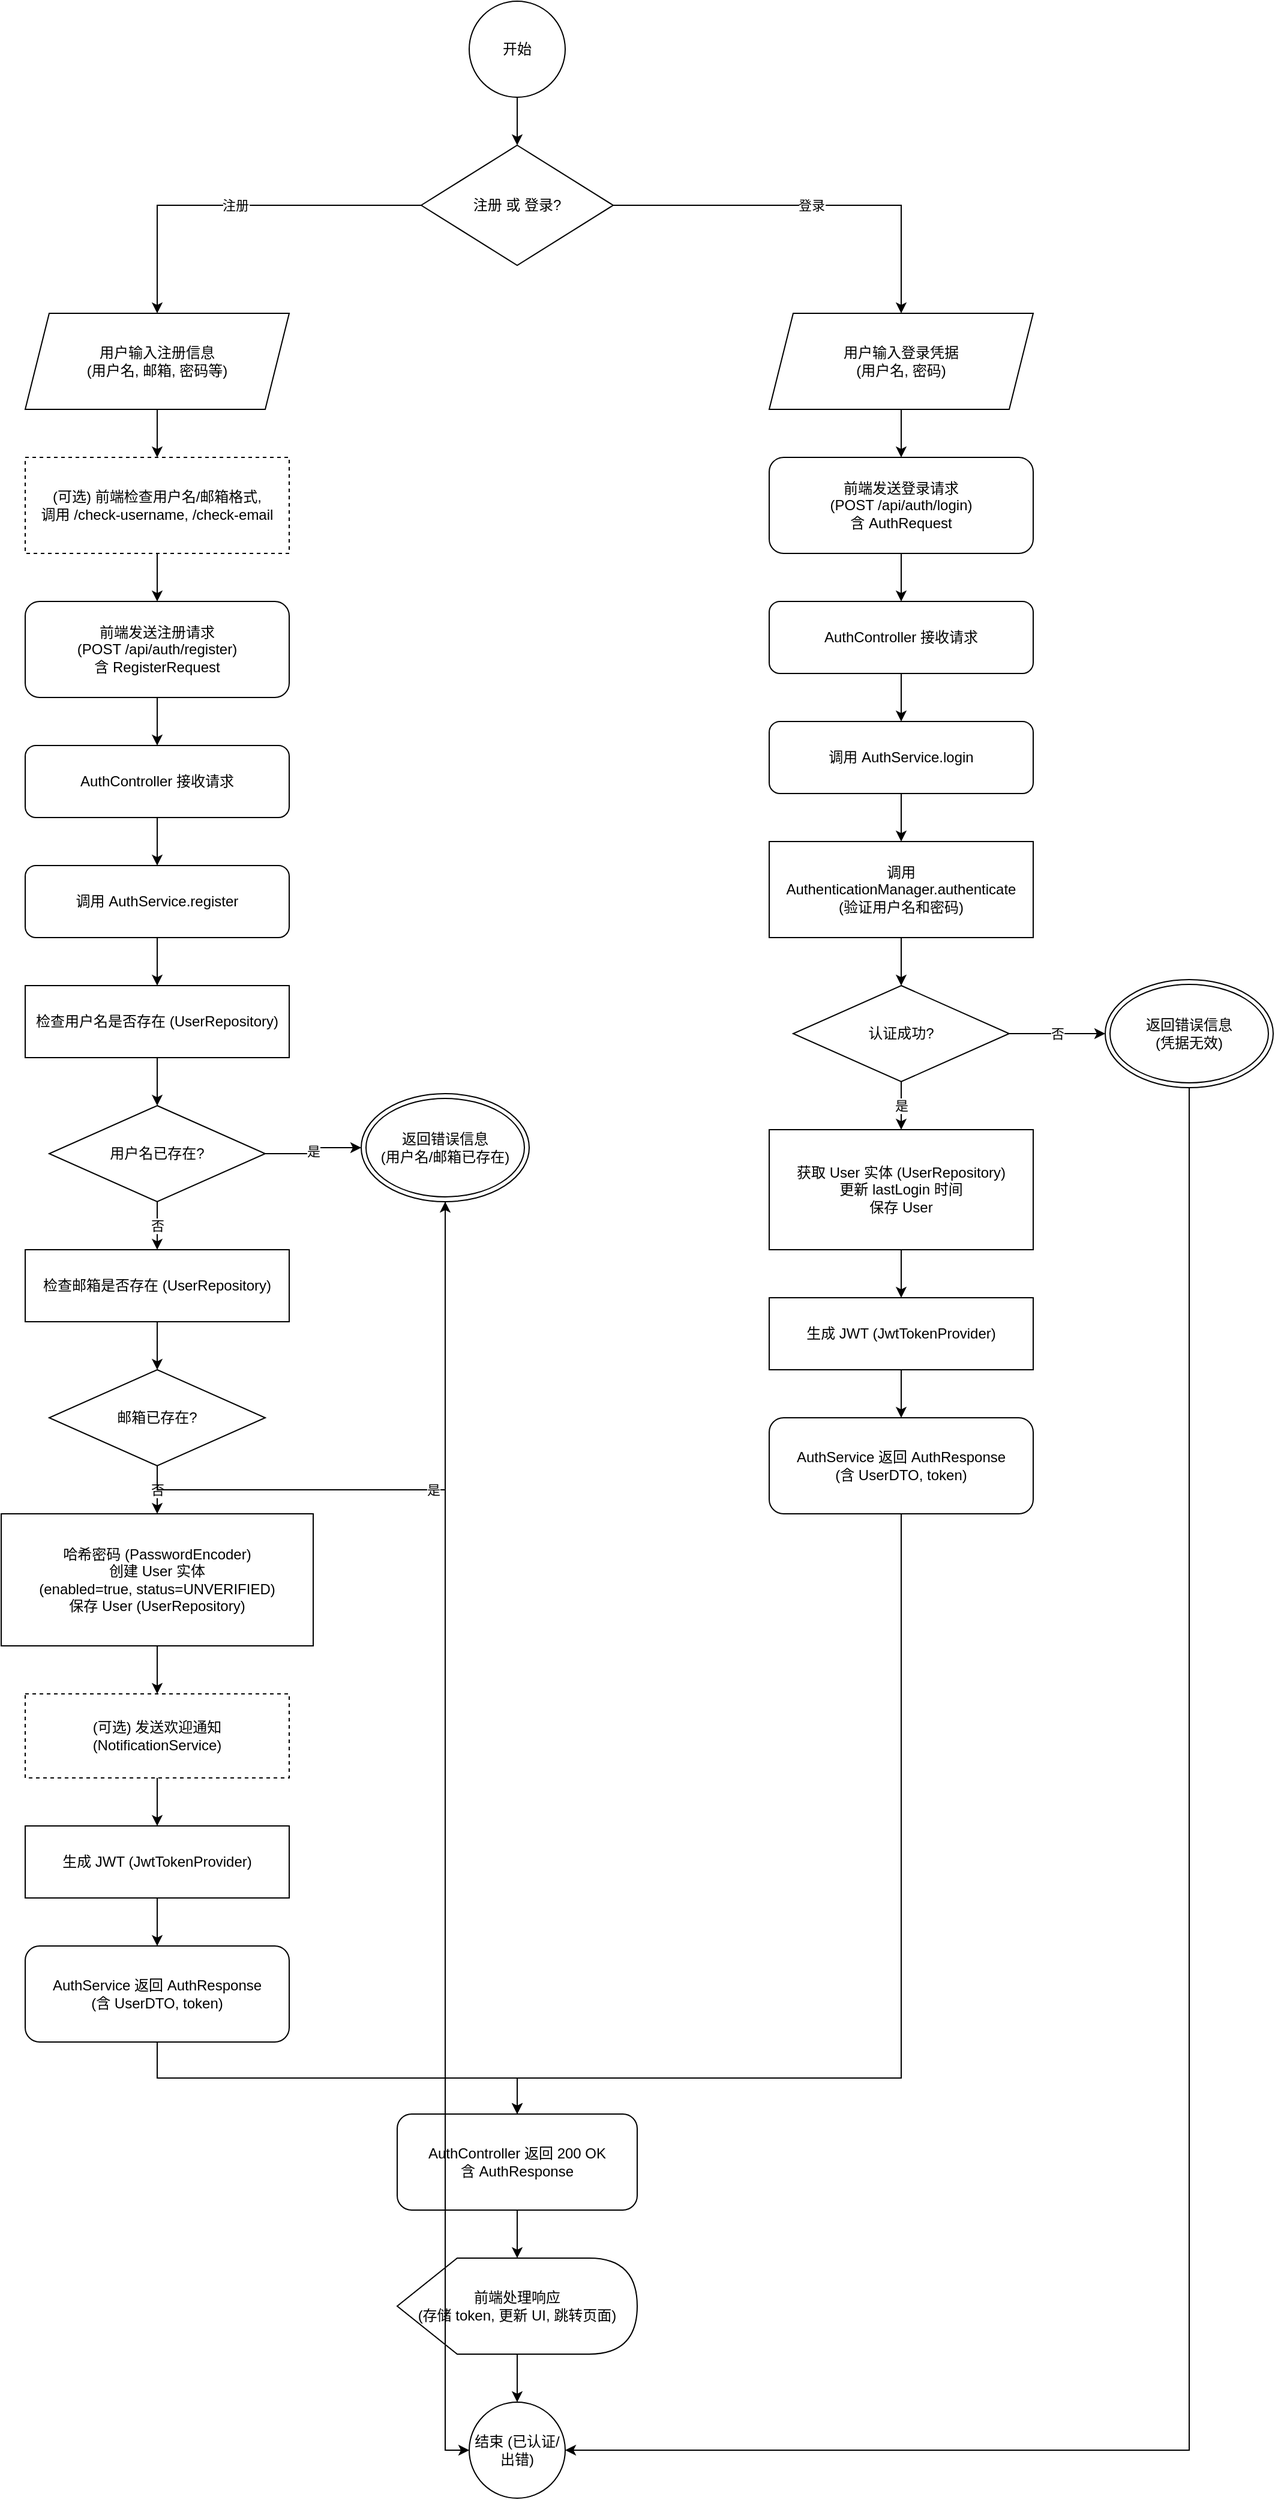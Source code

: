 <mxfile version="22.0.0" type="device">
  <diagram id="flowchart_reg_login_id" name="User Registration &amp; Login Flowchart">
    <mxGraphModel dx="1800" dy="1100" grid="1" gridSize="10" guides="1" tooltips="1" connect="1" arrows="1" fold="1" page="1" pageScale="1" pageWidth="1169" pageHeight="1654" math="0" shadow="0">
      <root>
        <mxCell id="0" />
        <mxCell id="1" parent="0" />

        <!-- Start Event -->
        <mxCell id="start" value="开始" style="ellipse;whiteSpace=wrap;html=1;aspect=fixed;" vertex="1" parent="1">
          <mxGeometry x="550" y="40" width="80" height="80" as="geometry" />
        </mxCell>

        <!-- Decision: Register or Login -->
        <mxCell id="decision_reg_login" value="注册 或 登录?" style="rhombus;whiteSpace=wrap;html=1;" vertex="1" parent="1">
          <mxGeometry x="510" y="160" width="160" height="100" as="geometry" />
        </mxCell>
        <mxCell id="edge_start_decision" value="" style="edgeStyle=orthogonalEdgeStyle;rounded=0;orthogonalLoop=1;jettySize=auto;html=1;" edge="1" parent="1" source="start" target="decision_reg_login">
          <mxGeometry relative="1" as="geometry" />
        </mxCell>

        <!-- === REGISTER PATH === -->

        <mxCell id="reg_input" value="用户输入注册信息&#xa;(用户名, 邮箱, 密码等)" style="shape=parallelogram;perimeter=parallelogramPerimeter;whiteSpace=wrap;html=1;fixedSize=1;" vertex="1" parent="1">
          <mxGeometry x="180" y="300" width="220" height="80" as="geometry" />
        </mxCell>
        <mxCell id="edge_decision_reg" value="注册" style="edgeStyle=orthogonalEdgeStyle;rounded=0;orthogonalLoop=1;jettySize=auto;html=1;entryX=0.5;entryY=0;entryDx=0;entryDy=0;" edge="1" parent="1" source="decision_reg_login" target="reg_input">
          <mxGeometry relative="1" as="geometry">
            <mxPoint x="510" y="210" as="sourcePoint" />
             <Array as="points">
              <mxPoint x="290" y="210" />
            </Array>
          </mxGeometry>
        </mxCell>

        <mxCell id="reg_frontend_check" value="(可选) 前端检查用户名/邮箱格式,&#xa;调用 /check-username, /check-email" style="process;whiteSpace=wrap;html=1;backgroundOutline=1;dashed=1;" vertex="1" parent="1">
            <mxGeometry x="180" y="420" width="220" height="80" as="geometry" />
        </mxCell>
        <mxCell id="edge_input_fecheck" value="" style="edgeStyle=orthogonalEdgeStyle;rounded=0;orthogonalLoop=1;jettySize=auto;html=1;" edge="1" parent="1" source="reg_input" target="reg_frontend_check">
            <mxGeometry relative="1" as="geometry" />
        </mxCell>

        <mxCell id="reg_send_request" value="前端发送注册请求&#xa;(POST /api/auth/register)&#xa;含 RegisterRequest" style="rounded=1;whiteSpace=wrap;html=1;" vertex="1" parent="1">
          <mxGeometry x="180" y="540" width="220" height="80" as="geometry" />
        </mxCell>
         <mxCell id="edge_fecheck_send" value="" style="edgeStyle=orthogonalEdgeStyle;rounded=0;orthogonalLoop=1;jettySize=auto;html=1;" edge="1" parent="1" source="reg_frontend_check" target="reg_send_request">
            <mxGeometry relative="1" as="geometry" />
        </mxCell>

        <mxCell id="reg_controller" value="AuthController 接收请求" style="rounded=1;whiteSpace=wrap;html=1;" vertex="1" parent="1">
          <mxGeometry x="180" y="660" width="220" height="60" as="geometry" />
        </mxCell>
         <mxCell id="edge_send_controller_r" value="" style="edgeStyle=orthogonalEdgeStyle;rounded=0;orthogonalLoop=1;jettySize=auto;html=1;" edge="1" parent="1" source="reg_send_request" target="reg_controller">
            <mxGeometry relative="1" as="geometry" />
        </mxCell>

        <mxCell id="reg_call_service" value="调用 AuthService.register" style="rounded=1;whiteSpace=wrap;html=1;" vertex="1" parent="1">
            <mxGeometry x="180" y="760" width="220" height="60" as="geometry" />
        </mxCell>
         <mxCell id="edge_controller_call_r" value="" style="edgeStyle=orthogonalEdgeStyle;rounded=0;orthogonalLoop=1;jettySize=auto;html=1;" edge="1" parent="1" source="reg_controller" target="reg_call_service">
            <mxGeometry relative="1" as="geometry" />
        </mxCell>

        <mxCell id="reg_service_check_user" value="检查用户名是否存在 (UserRepository)" style="process;whiteSpace=wrap;html=1;backgroundOutline=1;" vertex="1" parent="1">
          <mxGeometry x="180" y="860" width="220" height="60" as="geometry" />
        </mxCell>
         <mxCell id="edge_call_checkuser" value="" style="edgeStyle=orthogonalEdgeStyle;rounded=0;orthogonalLoop=1;jettySize=auto;html=1;" edge="1" parent="1" source="reg_call_service" target="reg_service_check_user">
            <mxGeometry relative="1" as="geometry" />
        </mxCell>

        <mxCell id="reg_decision_user_exists" value="用户名已存在?" style="rhombus;whiteSpace=wrap;html=1;" vertex="1" parent="1">
          <mxGeometry x="200" y="960" width="180" height="80" as="geometry" />
        </mxCell>
        <mxCell id="edge_check_decision_user" value="" style="edgeStyle=orthogonalEdgeStyle;rounded=0;orthogonalLoop=1;jettySize=auto;html=1;" edge="1" parent="1" source="reg_service_check_user" target="reg_decision_user_exists">
            <mxGeometry relative="1" as="geometry" />
        </mxCell>

        <mxCell id="reg_service_check_email" value="检查邮箱是否存在 (UserRepository)" style="process;whiteSpace=wrap;html=1;backgroundOutline=1;" vertex="1" parent="1">
          <mxGeometry x="180" y="1080" width="220" height="60" as="geometry" />
        </mxCell>
        <mxCell id="edge_decision_checkemail" value="否" style="edgeStyle=orthogonalEdgeStyle;rounded=0;orthogonalLoop=1;jettySize=auto;html=1;" edge="1" parent="1" source="reg_decision_user_exists" target="reg_service_check_email">
            <mxGeometry relative="1" as="geometry" />
        </mxCell>

        <mxCell id="reg_decision_email_exists" value="邮箱已存在?" style="rhombus;whiteSpace=wrap;html=1;" vertex="1" parent="1">
          <mxGeometry x="200" y="1180" width="180" height="80" as="geometry" />
        </mxCell>
        <mxCell id="edge_check_decision_email" value="" style="edgeStyle=orthogonalEdgeStyle;rounded=0;orthogonalLoop=1;jettySize=auto;html=1;" edge="1" parent="1" source="reg_service_check_email" target="reg_decision_email_exists">
            <mxGeometry relative="1" as="geometry" />
        </mxCell>

        <mxCell id="reg_service_process" value="哈希密码 (PasswordEncoder)&#xa;创建 User 实体&#xa;(enabled=true, status=UNVERIFIED)&#xa;保存 User (UserRepository)" style="process;whiteSpace=wrap;html=1;backgroundOutline=1;" vertex="1" parent="1">
          <mxGeometry x="160" y="1300" width="260" height="110" as="geometry" />
        </mxCell>
         <mxCell id="edge_decision_process" value="否" style="edgeStyle=orthogonalEdgeStyle;rounded=0;orthogonalLoop=1;jettySize=auto;html=1;" edge="1" parent="1" source="reg_decision_email_exists" target="reg_service_process">
            <mxGeometry relative="1" as="geometry" />
        </mxCell>

         <mxCell id="reg_service_notify" value="(可选) 发送欢迎通知 (NotificationService)" style="process;whiteSpace=wrap;html=1;backgroundOutline=1;dashed=1;" vertex="1" parent="1">
          <mxGeometry x="180" y="1450" width="220" height="70" as="geometry" />
        </mxCell>
        <mxCell id="edge_process_notify" value="" style="edgeStyle=orthogonalEdgeStyle;rounded=0;orthogonalLoop=1;jettySize=auto;html=1;" edge="1" parent="1" source="reg_service_process" target="reg_service_notify">
            <mxGeometry relative="1" as="geometry" />
        </mxCell>

        <mxCell id="reg_service_token" value="生成 JWT (JwtTokenProvider)" style="process;whiteSpace=wrap;html=1;backgroundOutline=1;" vertex="1" parent="1">
          <mxGeometry x="180" y="1560" width="220" height="60" as="geometry" />
        </mxCell>
        <mxCell id="edge_notify_token" value="" style="edgeStyle=orthogonalEdgeStyle;rounded=0;orthogonalLoop=1;jettySize=auto;html=1;" edge="1" parent="1" source="reg_service_notify" target="reg_service_token">
            <mxGeometry relative="1" as="geometry" />
        </mxCell>

        <mxCell id="reg_return_success" value="AuthService 返回 AuthResponse&#xa;(含 UserDTO, token)" style="rounded=1;whiteSpace=wrap;html=1;" vertex="1" parent="1">
          <mxGeometry x="180" y="1660" width="220" height="80" as="geometry" />
        </mxCell>
        <mxCell id="edge_token_return" value="" style="edgeStyle=orthogonalEdgeStyle;rounded=0;orthogonalLoop=1;jettySize=auto;html=1;" edge="1" parent="1" source="reg_service_token" target="reg_return_success">
            <mxGeometry relative="1" as="geometry" />
        </mxCell>

        <!-- Error Handling for Register -->
        <mxCell id="reg_error" value="返回错误信息&#xa;(用户名/邮箱已存在)" style="ellipse;shape=doubleEllipse;whiteSpace=wrap;html=1;" vertex="1" parent="1">
            <mxGeometry x="460" y="950" width="140" height="90" as="geometry" />
        </mxCell>
         <mxCell id="edge_userexists_error" value="是" style="edgeStyle=orthogonalEdgeStyle;rounded=0;orthogonalLoop=1;jettySize=auto;html=1;" edge="1" parent="1" source="reg_decision_user_exists" target="reg_error">
            <mxGeometry relative="1" as="geometry" />
        </mxCell>
        <mxCell id="edge_emailexists_error" value="是" style="edgeStyle=orthogonalEdgeStyle;rounded=0;orthogonalLoop=1;jettySize=auto;html=1;entryX=0.5;entryY=1;entryDx=0;entryDy=0;" edge="1" parent="1" source="reg_decision_email_exists" target="reg_error">
            <mxGeometry relative="1" as="geometry">
                <mxPoint x="290" y="1270" as="sourcePoint"/>
                 <Array as="points">
                    <mxPoint x="290" y="1280" />
                    <mxPoint x="530" y="1280" />
                    <mxPoint x="530" y="1040" />
                </Array>
            </mxGeometry>
        </mxCell>

        <!-- === LOGIN PATH === -->
        
        <mxCell id="login_input" value="用户输入登录凭据&#xa;(用户名, 密码)" style="shape=parallelogram;perimeter=parallelogramPerimeter;whiteSpace=wrap;html=1;fixedSize=1;" vertex="1" parent="1">
          <mxGeometry x="800" y="300" width="220" height="80" as="geometry" />
        </mxCell>
        <mxCell id="edge_decision_login" value="登录" style="edgeStyle=orthogonalEdgeStyle;rounded=0;orthogonalLoop=1;jettySize=auto;html=1;entryX=0.5;entryY=0;entryDx=0;entryDy=0;" edge="1" parent="1" source="decision_reg_login" target="login_input">
          <mxGeometry relative="1" as="geometry">
             <mxPoint x="670" y="210" as="sourcePoint" />
              <Array as="points">
                  <mxPoint x="910" y="210" />
              </Array>
          </mxGeometry>
        </mxCell>

        <mxCell id="login_send_request" value="前端发送登录请求&#xa;(POST /api/auth/login)&#xa;含 AuthRequest" style="rounded=1;whiteSpace=wrap;html=1;" vertex="1" parent="1">
          <mxGeometry x="800" y="420" width="220" height="80" as="geometry" />
        </mxCell>
         <mxCell id="edge_input_send_l" value="" style="edgeStyle=orthogonalEdgeStyle;rounded=0;orthogonalLoop=1;jettySize=auto;html=1;" edge="1" parent="1" source="login_input" target="login_send_request">
          <mxGeometry relative="1" as="geometry" />
        </mxCell>

         <mxCell id="login_controller" value="AuthController 接收请求" style="rounded=1;whiteSpace=wrap;html=1;" vertex="1" parent="1">
          <mxGeometry x="800" y="540" width="220" height="60" as="geometry" />
        </mxCell>
         <mxCell id="edge_send_controller_l" value="" style="edgeStyle=orthogonalEdgeStyle;rounded=0;orthogonalLoop=1;jettySize=auto;html=1;" edge="1" parent="1" source="login_send_request" target="login_controller">
            <mxGeometry relative="1" as="geometry" />
        </mxCell>

        <mxCell id="login_call_service" value="调用 AuthService.login" style="rounded=1;whiteSpace=wrap;html=1;" vertex="1" parent="1">
            <mxGeometry x="800" y="640" width="220" height="60" as="geometry" />
        </mxCell>
         <mxCell id="edge_controller_call_l" value="" style="edgeStyle=orthogonalEdgeStyle;rounded=0;orthogonalLoop=1;jettySize=auto;html=1;" edge="1" parent="1" source="login_controller" target="login_call_service">
            <mxGeometry relative="1" as="geometry" />
        </mxCell>
        
         <mxCell id="login_service_auth" value="调用 AuthenticationManager.authenticate&#xa;(验证用户名和密码)" style="process;whiteSpace=wrap;html=1;backgroundOutline=1;" vertex="1" parent="1">
          <mxGeometry x="800" y="740" width="220" height="80" as="geometry" />
        </mxCell>
        <mxCell id="edge_call_auth" value="" style="edgeStyle=orthogonalEdgeStyle;rounded=0;orthogonalLoop=1;jettySize=auto;html=1;" edge="1" parent="1" source="login_call_service" target="login_service_auth">
            <mxGeometry relative="1" as="geometry" />
        </mxCell>
        
        <mxCell id="login_decision_auth_ok" value="认证成功?" style="rhombus;whiteSpace=wrap;html=1;" vertex="1" parent="1">
          <mxGeometry x="820" y="860" width="180" height="80" as="geometry" />
        </mxCell>
        <mxCell id="edge_auth_decision" value="" style="edgeStyle=orthogonalEdgeStyle;rounded=0;orthogonalLoop=1;jettySize=auto;html=1;" edge="1" parent="1" source="login_service_auth" target="login_decision_auth_ok">
            <mxGeometry relative="1" as="geometry" />
        </mxCell>
        
        <mxCell id="login_service_get_user" value="获取 User 实体 (UserRepository)&#xa;更新 lastLogin 时间&#xa;保存 User" style="process;whiteSpace=wrap;html=1;backgroundOutline=1;" vertex="1" parent="1">
          <mxGeometry x="800" y="980" width="220" height="100" as="geometry" />
        </mxCell>
         <mxCell id="edge_decision_getuser" value="是" style="edgeStyle=orthogonalEdgeStyle;rounded=0;orthogonalLoop=1;jettySize=auto;html=1;" edge="1" parent="1" source="login_decision_auth_ok" target="login_service_get_user">
            <mxGeometry relative="1" as="geometry" />
        </mxCell>
        
         <mxCell id="login_service_token" value="生成 JWT (JwtTokenProvider)" style="process;whiteSpace=wrap;html=1;backgroundOutline=1;" vertex="1" parent="1">
          <mxGeometry x="800" y="1120" width="220" height="60" as="geometry" />
        </mxCell>
         <mxCell id="edge_getuser_token" value="" style="edgeStyle=orthogonalEdgeStyle;rounded=0;orthogonalLoop=1;jettySize=auto;html=1;" edge="1" parent="1" source="login_service_get_user" target="login_service_token">
            <mxGeometry relative="1" as="geometry" />
        </mxCell>
        
         <mxCell id="login_return_success" value="AuthService 返回 AuthResponse&#xa;(含 UserDTO, token)" style="rounded=1;whiteSpace=wrap;html=1;" vertex="1" parent="1">
          <mxGeometry x="800" y="1220" width="220" height="80" as="geometry" />
        </mxCell>
        <mxCell id="edge_token_return_l" value="" style="edgeStyle=orthogonalEdgeStyle;rounded=0;orthogonalLoop=1;jettySize=auto;html=1;" edge="1" parent="1" source="login_service_token" target="login_return_success">
            <mxGeometry relative="1" as="geometry" />
        </mxCell>
        
        <!-- Error Handling for Login -->
        <mxCell id="login_error" value="返回错误信息&#xa;(凭据无效)" style="ellipse;shape=doubleEllipse;whiteSpace=wrap;html=1;" vertex="1" parent="1">
            <mxGeometry x="1080" y="855" width="140" height="90" as="geometry" />
        </mxCell>
         <mxCell id="edge_authfail_error" value="否" style="edgeStyle=orthogonalEdgeStyle;rounded=0;orthogonalLoop=1;jettySize=auto;html=1;" edge="1" parent="1" source="login_decision_auth_ok" target="login_error">
            <mxGeometry relative="1" as="geometry" />
        </mxCell>
        
        <!-- Common Success Path -->
         <mxCell id="common_return_controller" value="AuthController 返回 200 OK&#xa;含 AuthResponse" style="rounded=1;whiteSpace=wrap;html=1;" vertex="1" parent="1">
          <mxGeometry x="490" y="1800" width="200" height="80" as="geometry" />
        </mxCell>
        <mxCell id="edge_reg_success_common" value="" style="edgeStyle=orthogonalEdgeStyle;rounded=0;orthogonalLoop=1;jettySize=auto;html=1;entryX=0.5;entryY=0;entryDx=0;entryDy=0;" edge="1" parent="1" source="reg_return_success" target="common_return_controller">
            <mxGeometry relative="1" as="geometry">
                <mxPoint x="290" y="1760" as="sourcePoint"/>
                 <Array as="points">
                    <mxPoint x="290" y="1770" />
                    <mxPoint x="590" y="1770" />
                </Array>
            </mxGeometry>
        </mxCell>
        <mxCell id="edge_login_success_common" value="" style="edgeStyle=orthogonalEdgeStyle;rounded=0;orthogonalLoop=1;jettySize=auto;html=1;entryX=0.5;entryY=0;entryDx=0;entryDy=0;" edge="1" parent="1" source="login_return_success" target="common_return_controller">
            <mxGeometry relative="1" as="geometry">
                <mxPoint x="910" y="1320" as="sourcePoint"/>
                 <Array as="points">
                    <mxPoint x="910" y="1770" />
                    <mxPoint x="590" y="1770" />
                </Array>
            </mxGeometry>
        </mxCell>
        
        <mxCell id="common_frontend_process" value="前端处理响应&#xa;(存储 token, 更新 UI, 跳转页面)" style="shape=display;whiteSpace=wrap;html=1;" vertex="1" parent="1">
          <mxGeometry x="490" y="1920" width="200" height="80" as="geometry" />
        </mxCell>
        <mxCell id="edge_commonreturn_frontend" value="" style="edgeStyle=orthogonalEdgeStyle;rounded=0;orthogonalLoop=1;jettySize=auto;html=1;" edge="1" parent="1" source="common_return_controller" target="common_frontend_process">
            <mxGeometry relative="1" as="geometry" />
        </mxCell>
        
        <!-- End Event -->
        <mxCell id="end" value="结束 (已认证/出错)" style="ellipse;whiteSpace=wrap;html=1;aspect=fixed;" vertex="1" parent="1">
          <mxGeometry x="550" y="2040" width="80" height="80" as="geometry" />
        </mxCell>
        <mxCell id="edge_frontend_end" value="" style="edgeStyle=orthogonalEdgeStyle;rounded=0;orthogonalLoop=1;jettySize=auto;html=1;" edge="1" parent="1" source="common_frontend_process" target="end">
            <mxGeometry relative="1" as="geometry" />
        </mxCell>
        <mxCell id="edge_regerror_end" value="" style="edgeStyle=orthogonalEdgeStyle;rounded=0;orthogonalLoop=1;jettySize=auto;html=1;entryX=0;entryY=0.5;entryDx=0;entryDy=0;" edge="1" parent="1" source="reg_error" target="end">
            <mxGeometry relative="1" as="geometry">
                <mxPoint x="530" y="1080" as="sourcePoint"/>
                 <Array as="points">
                    <mxPoint x="530" y="2080" />
                </Array>
            </mxGeometry>
        </mxCell>
         <mxCell id="edge_loginerror_end" value="" style="edgeStyle=orthogonalEdgeStyle;rounded=0;orthogonalLoop=1;jettySize=auto;html=1;entryX=1;entryY=0.5;entryDx=0;entryDy=0;" edge="1" parent="1" source="login_error" target="end">
            <mxGeometry relative="1" as="geometry">
                <mxPoint x="1150" y="900" as="sourcePoint"/>
                 <Array as="points">
                    <mxPoint x="1150" y="2080" />
                </Array>
            </mxGeometry>
        </mxCell>

      </root>
    </mxGraphModel>
  </diagram>
</mxfile> 